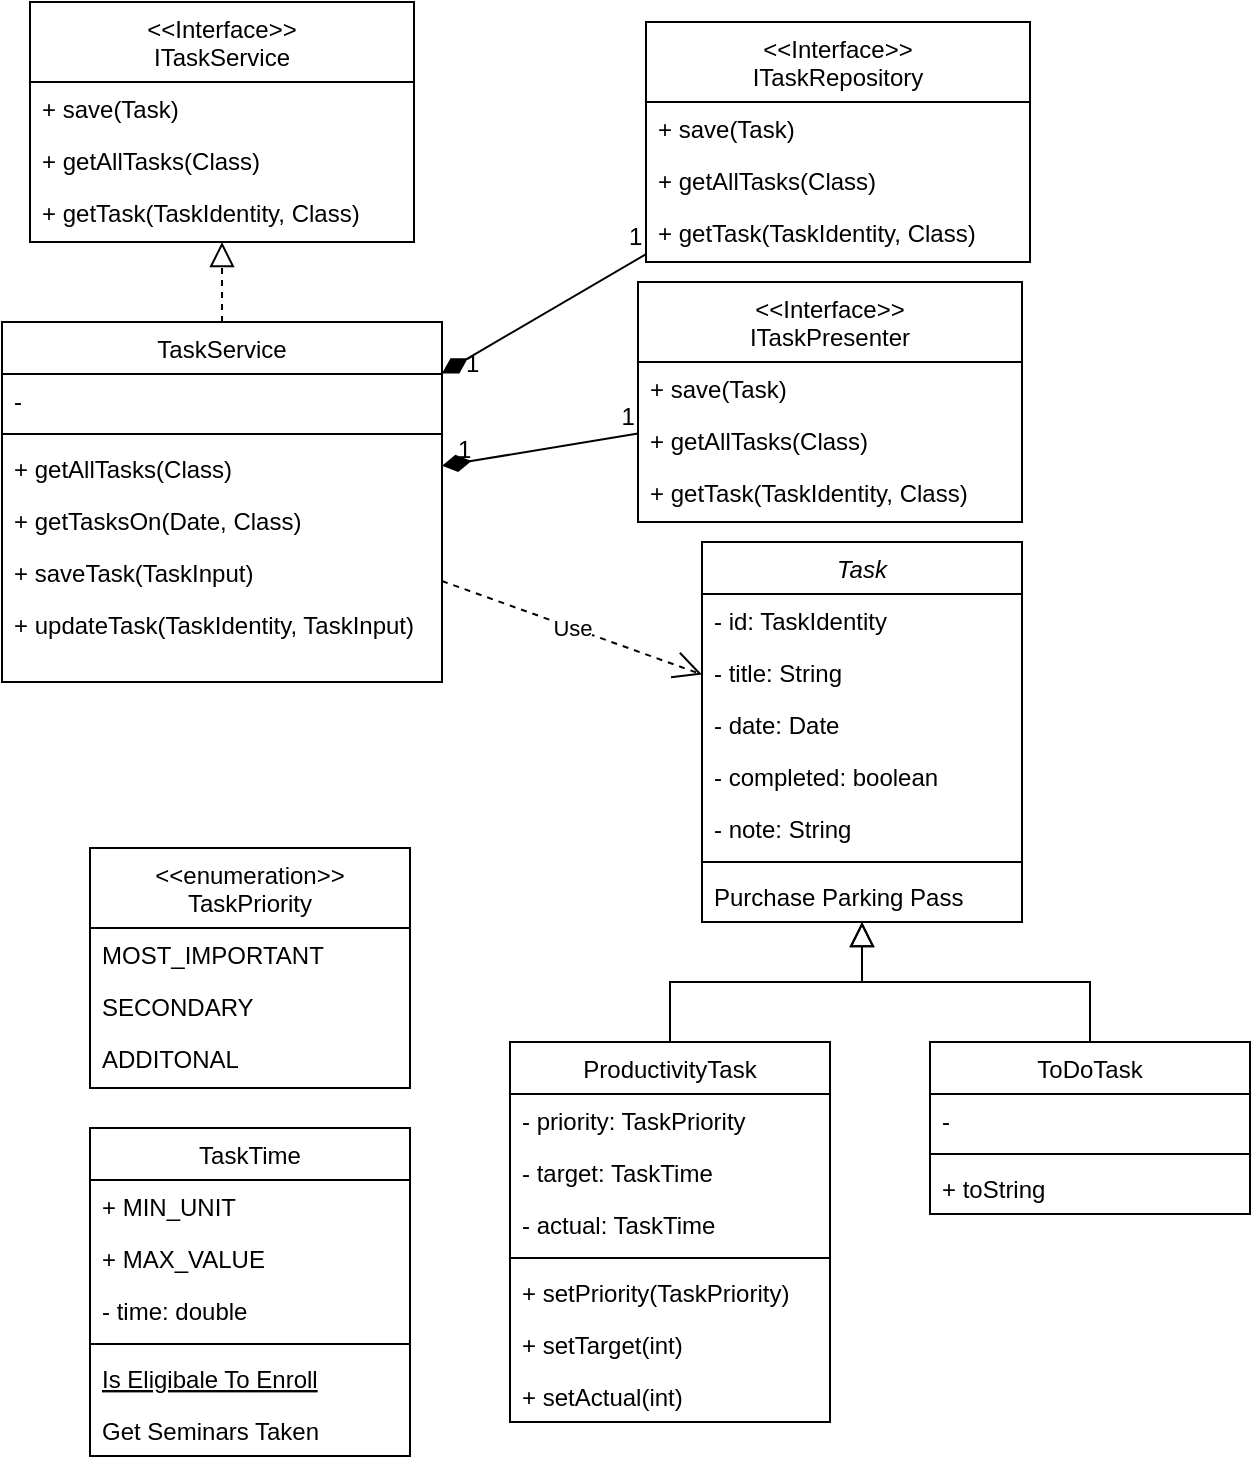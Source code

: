 <mxfile version="13.7.9" type="device"><diagram id="C5RBs43oDa-KdzZeNtuy" name="Page-1"><mxGraphModel dx="1232" dy="857" grid="1" gridSize="10" guides="1" tooltips="1" connect="1" arrows="1" fold="1" page="1" pageScale="1" pageWidth="827" pageHeight="1169" math="0" shadow="0"><root><mxCell id="WIyWlLk6GJQsqaUBKTNV-0"/><mxCell id="WIyWlLk6GJQsqaUBKTNV-1" parent="WIyWlLk6GJQsqaUBKTNV-0"/><mxCell id="zkfFHV4jXpPFQw0GAbJ--12" value="" style="endArrow=block;endSize=10;endFill=0;shadow=0;strokeWidth=1;rounded=0;edgeStyle=elbowEdgeStyle;elbow=vertical;" parent="WIyWlLk6GJQsqaUBKTNV-1" source="zkfFHV4jXpPFQw0GAbJ--6" target="zkfFHV4jXpPFQw0GAbJ--0" edge="1"><mxGeometry width="160" relative="1" as="geometry"><mxPoint x="430" y="343" as="sourcePoint"/><mxPoint x="430" y="343" as="targetPoint"/></mxGeometry></mxCell><mxCell id="zkfFHV4jXpPFQw0GAbJ--16" value="" style="endArrow=block;endSize=10;endFill=0;shadow=0;strokeWidth=1;rounded=0;edgeStyle=elbowEdgeStyle;elbow=vertical;" parent="WIyWlLk6GJQsqaUBKTNV-1" source="zkfFHV4jXpPFQw0GAbJ--13" target="zkfFHV4jXpPFQw0GAbJ--0" edge="1"><mxGeometry width="160" relative="1" as="geometry"><mxPoint x="440" y="513" as="sourcePoint"/><mxPoint x="540" y="411" as="targetPoint"/></mxGeometry></mxCell><mxCell id="Q5MZqeEkJXl0VM_X_bGP-13" value="" style="endArrow=none;shadow=0;strokeWidth=1;rounded=0;endFill=0;elbow=vertical;startArrow=diamondThin;startFill=1;endSize=12;startSize=12;" parent="WIyWlLk6GJQsqaUBKTNV-1" source="FRB1vRBXWRcbG7r9iUdN-0" target="Q5MZqeEkJXl0VM_X_bGP-17" edge="1"><mxGeometry x="0.5" y="41" relative="1" as="geometry"><mxPoint x="262.0" y="260.004" as="sourcePoint"/><mxPoint x="340" y="250" as="targetPoint"/><mxPoint x="-40" y="32" as="offset"/></mxGeometry></mxCell><mxCell id="Q5MZqeEkJXl0VM_X_bGP-14" value="1" style="resizable=0;align=left;verticalAlign=bottom;labelBackgroundColor=none;fontSize=12;" parent="Q5MZqeEkJXl0VM_X_bGP-13" connectable="0" vertex="1"><mxGeometry x="-1" relative="1" as="geometry"><mxPoint x="10" y="4" as="offset"/></mxGeometry></mxCell><mxCell id="Q5MZqeEkJXl0VM_X_bGP-15" value="1" style="resizable=0;align=right;verticalAlign=bottom;labelBackgroundColor=none;fontSize=12;" parent="Q5MZqeEkJXl0VM_X_bGP-13" connectable="0" vertex="1"><mxGeometry x="1" relative="1" as="geometry"><mxPoint x="-0.21" as="offset"/></mxGeometry></mxCell><mxCell id="Q5MZqeEkJXl0VM_X_bGP-50" value="&lt;&lt;Interface&gt;&gt;&#10;ITaskService" style="swimlane;fontStyle=0;align=center;verticalAlign=top;childLayout=stackLayout;horizontal=1;startSize=40;horizontalStack=0;resizeParent=1;resizeLast=0;collapsible=1;marginBottom=0;rounded=0;shadow=0;strokeWidth=1;" parent="WIyWlLk6GJQsqaUBKTNV-1" vertex="1"><mxGeometry x="110" y="10" width="192" height="120" as="geometry"><mxRectangle x="220" y="120" width="160" height="26" as="alternateBounds"/></mxGeometry></mxCell><mxCell id="Q5MZqeEkJXl0VM_X_bGP-51" value="+ save(Task)" style="text;align=left;verticalAlign=top;spacingLeft=4;spacingRight=4;overflow=hidden;rotatable=0;points=[[0,0.5],[1,0.5]];portConstraint=eastwest;rounded=0;shadow=0;html=0;" parent="Q5MZqeEkJXl0VM_X_bGP-50" vertex="1"><mxGeometry y="40" width="192" height="26" as="geometry"/></mxCell><mxCell id="Q5MZqeEkJXl0VM_X_bGP-52" value="+ getAllTasks(Class)" style="text;align=left;verticalAlign=top;spacingLeft=4;spacingRight=4;overflow=hidden;rotatable=0;points=[[0,0.5],[1,0.5]];portConstraint=eastwest;" parent="Q5MZqeEkJXl0VM_X_bGP-50" vertex="1"><mxGeometry y="66" width="192" height="26" as="geometry"/></mxCell><mxCell id="Q5MZqeEkJXl0VM_X_bGP-53" value="+ getTask(TaskIdentity, Class)" style="text;align=left;verticalAlign=top;spacingLeft=4;spacingRight=4;overflow=hidden;rotatable=0;points=[[0,0.5],[1,0.5]];portConstraint=eastwest;rounded=0;shadow=0;html=0;" parent="Q5MZqeEkJXl0VM_X_bGP-50" vertex="1"><mxGeometry y="92" width="192" height="26" as="geometry"/></mxCell><mxCell id="Q5MZqeEkJXl0VM_X_bGP-17" value="&lt;&lt;Interface&gt;&gt;&#10;ITaskRepository" style="swimlane;fontStyle=0;align=center;verticalAlign=top;childLayout=stackLayout;horizontal=1;startSize=40;horizontalStack=0;resizeParent=1;resizeLast=0;collapsible=1;marginBottom=0;rounded=0;shadow=0;strokeWidth=1;" parent="WIyWlLk6GJQsqaUBKTNV-1" vertex="1"><mxGeometry x="418" y="20" width="192" height="120" as="geometry"><mxRectangle x="220" y="120" width="160" height="26" as="alternateBounds"/></mxGeometry></mxCell><mxCell id="Q5MZqeEkJXl0VM_X_bGP-19" value="+ save(Task)" style="text;align=left;verticalAlign=top;spacingLeft=4;spacingRight=4;overflow=hidden;rotatable=0;points=[[0,0.5],[1,0.5]];portConstraint=eastwest;rounded=0;shadow=0;html=0;" parent="Q5MZqeEkJXl0VM_X_bGP-17" vertex="1"><mxGeometry y="40" width="192" height="26" as="geometry"/></mxCell><mxCell id="Q5MZqeEkJXl0VM_X_bGP-31" value="+ getAllTasks(Class)" style="text;align=left;verticalAlign=top;spacingLeft=4;spacingRight=4;overflow=hidden;rotatable=0;points=[[0,0.5],[1,0.5]];portConstraint=eastwest;" parent="Q5MZqeEkJXl0VM_X_bGP-17" vertex="1"><mxGeometry y="66" width="192" height="26" as="geometry"/></mxCell><mxCell id="Q5MZqeEkJXl0VM_X_bGP-20" value="+ getTask(TaskIdentity, Class)" style="text;align=left;verticalAlign=top;spacingLeft=4;spacingRight=4;overflow=hidden;rotatable=0;points=[[0,0.5],[1,0.5]];portConstraint=eastwest;rounded=0;shadow=0;html=0;" parent="Q5MZqeEkJXl0VM_X_bGP-17" vertex="1"><mxGeometry y="92" width="192" height="26" as="geometry"/></mxCell><mxCell id="Q5MZqeEkJXl0VM_X_bGP-56" value="" style="endArrow=none;shadow=0;strokeWidth=1;rounded=0;endFill=0;elbow=vertical;startArrow=diamondThin;startFill=1;endSize=12;startSize=12;" parent="WIyWlLk6GJQsqaUBKTNV-1" source="FRB1vRBXWRcbG7r9iUdN-0" target="Q5MZqeEkJXl0VM_X_bGP-37" edge="1"><mxGeometry x="0.5" y="41" relative="1" as="geometry"><mxPoint x="534" y="140" as="sourcePoint"/><mxPoint x="600" y="140" as="targetPoint"/><mxPoint x="-40" y="32" as="offset"/></mxGeometry></mxCell><mxCell id="Q5MZqeEkJXl0VM_X_bGP-57" value="1" style="resizable=0;align=left;verticalAlign=bottom;labelBackgroundColor=none;fontSize=12;" parent="Q5MZqeEkJXl0VM_X_bGP-56" connectable="0" vertex="1"><mxGeometry x="-1" relative="1" as="geometry"><mxPoint x="6" y="0.64" as="offset"/></mxGeometry></mxCell><mxCell id="Q5MZqeEkJXl0VM_X_bGP-58" value="1" style="resizable=0;align=right;verticalAlign=bottom;labelBackgroundColor=none;fontSize=12;" parent="Q5MZqeEkJXl0VM_X_bGP-56" connectable="0" vertex="1"><mxGeometry x="1" relative="1" as="geometry"><mxPoint x="-0.21" as="offset"/></mxGeometry></mxCell><mxCell id="FRB1vRBXWRcbG7r9iUdN-0" value="TaskService" style="swimlane;fontStyle=0;align=center;verticalAlign=top;childLayout=stackLayout;horizontal=1;startSize=26;horizontalStack=0;resizeParent=1;resizeLast=0;collapsible=1;marginBottom=0;rounded=0;shadow=0;strokeWidth=1;" parent="WIyWlLk6GJQsqaUBKTNV-1" vertex="1"><mxGeometry x="96" y="170" width="220" height="180" as="geometry"><mxRectangle x="220" y="120" width="160" height="26" as="alternateBounds"/></mxGeometry></mxCell><mxCell id="FRB1vRBXWRcbG7r9iUdN-1" value="-" style="text;align=left;verticalAlign=top;spacingLeft=4;spacingRight=4;overflow=hidden;rotatable=0;points=[[0,0.5],[1,0.5]];portConstraint=eastwest;" parent="FRB1vRBXWRcbG7r9iUdN-0" vertex="1"><mxGeometry y="26" width="220" height="26" as="geometry"/></mxCell><mxCell id="FRB1vRBXWRcbG7r9iUdN-4" value="" style="line;html=1;strokeWidth=1;align=left;verticalAlign=middle;spacingTop=-1;spacingLeft=3;spacingRight=3;rotatable=0;labelPosition=right;points=[];portConstraint=eastwest;" parent="FRB1vRBXWRcbG7r9iUdN-0" vertex="1"><mxGeometry y="52" width="220" height="8" as="geometry"/></mxCell><mxCell id="Q5MZqeEkJXl0VM_X_bGP-30" value="+ getAllTasks(Class)" style="text;align=left;verticalAlign=top;spacingLeft=4;spacingRight=4;overflow=hidden;rotatable=0;points=[[0,0.5],[1,0.5]];portConstraint=eastwest;" parent="FRB1vRBXWRcbG7r9iUdN-0" vertex="1"><mxGeometry y="60" width="220" height="26" as="geometry"/></mxCell><mxCell id="Q5MZqeEkJXl0VM_X_bGP-35" value="+ getTasksOn(Date, Class)" style="text;align=left;verticalAlign=top;spacingLeft=4;spacingRight=4;overflow=hidden;rotatable=0;points=[[0,0.5],[1,0.5]];portConstraint=eastwest;" parent="FRB1vRBXWRcbG7r9iUdN-0" vertex="1"><mxGeometry y="86" width="220" height="26" as="geometry"/></mxCell><mxCell id="Q5MZqeEkJXl0VM_X_bGP-36" value="+ saveTask(TaskInput)" style="text;align=left;verticalAlign=top;spacingLeft=4;spacingRight=4;overflow=hidden;rotatable=0;points=[[0,0.5],[1,0.5]];portConstraint=eastwest;" parent="FRB1vRBXWRcbG7r9iUdN-0" vertex="1"><mxGeometry y="112" width="220" height="26" as="geometry"/></mxCell><mxCell id="FRB1vRBXWRcbG7r9iUdN-5" value="+ updateTask(TaskIdentity, TaskInput)" style="text;align=left;verticalAlign=top;spacingLeft=4;spacingRight=4;overflow=hidden;rotatable=0;points=[[0,0.5],[1,0.5]];portConstraint=eastwest;" parent="FRB1vRBXWRcbG7r9iUdN-0" vertex="1"><mxGeometry y="138" width="220" height="26" as="geometry"/></mxCell><mxCell id="Q5MZqeEkJXl0VM_X_bGP-60" value="" style="endArrow=block;dashed=1;endFill=0;endSize=10;html=1;" parent="WIyWlLk6GJQsqaUBKTNV-1" source="FRB1vRBXWRcbG7r9iUdN-0" target="Q5MZqeEkJXl0VM_X_bGP-50" edge="1"><mxGeometry width="160" relative="1" as="geometry"><mxPoint x="280" y="429.66" as="sourcePoint"/><mxPoint x="440" y="429.66" as="targetPoint"/></mxGeometry></mxCell><mxCell id="Q5MZqeEkJXl0VM_X_bGP-37" value="&lt;&lt;Interface&gt;&gt;&#10;ITaskPresenter" style="swimlane;fontStyle=0;align=center;verticalAlign=top;childLayout=stackLayout;horizontal=1;startSize=40;horizontalStack=0;resizeParent=1;resizeLast=0;collapsible=1;marginBottom=0;rounded=0;shadow=0;strokeWidth=1;" parent="WIyWlLk6GJQsqaUBKTNV-1" vertex="1"><mxGeometry x="414" y="150" width="192" height="120" as="geometry"><mxRectangle x="220" y="120" width="160" height="26" as="alternateBounds"/></mxGeometry></mxCell><mxCell id="Q5MZqeEkJXl0VM_X_bGP-38" value="+ save(Task)" style="text;align=left;verticalAlign=top;spacingLeft=4;spacingRight=4;overflow=hidden;rotatable=0;points=[[0,0.5],[1,0.5]];portConstraint=eastwest;rounded=0;shadow=0;html=0;" parent="Q5MZqeEkJXl0VM_X_bGP-37" vertex="1"><mxGeometry y="40" width="192" height="26" as="geometry"/></mxCell><mxCell id="Q5MZqeEkJXl0VM_X_bGP-39" value="+ getAllTasks(Class)" style="text;align=left;verticalAlign=top;spacingLeft=4;spacingRight=4;overflow=hidden;rotatable=0;points=[[0,0.5],[1,0.5]];portConstraint=eastwest;" parent="Q5MZqeEkJXl0VM_X_bGP-37" vertex="1"><mxGeometry y="66" width="192" height="26" as="geometry"/></mxCell><mxCell id="Q5MZqeEkJXl0VM_X_bGP-40" value="+ getTask(TaskIdentity, Class)" style="text;align=left;verticalAlign=top;spacingLeft=4;spacingRight=4;overflow=hidden;rotatable=0;points=[[0,0.5],[1,0.5]];portConstraint=eastwest;rounded=0;shadow=0;html=0;" parent="Q5MZqeEkJXl0VM_X_bGP-37" vertex="1"><mxGeometry y="92" width="192" height="26" as="geometry"/></mxCell><mxCell id="zkfFHV4jXpPFQw0GAbJ--0" value="Task" style="swimlane;fontStyle=2;align=center;verticalAlign=top;childLayout=stackLayout;horizontal=1;startSize=26;horizontalStack=0;resizeParent=1;resizeLast=0;collapsible=1;marginBottom=0;rounded=0;shadow=0;strokeWidth=1;" parent="WIyWlLk6GJQsqaUBKTNV-1" vertex="1"><mxGeometry x="446" y="280" width="160" height="190" as="geometry"><mxRectangle x="220" y="120" width="160" height="26" as="alternateBounds"/></mxGeometry></mxCell><mxCell id="zkfFHV4jXpPFQw0GAbJ--1" value="- id: TaskIdentity" style="text;align=left;verticalAlign=top;spacingLeft=4;spacingRight=4;overflow=hidden;rotatable=0;points=[[0,0.5],[1,0.5]];portConstraint=eastwest;" parent="zkfFHV4jXpPFQw0GAbJ--0" vertex="1"><mxGeometry y="26" width="160" height="26" as="geometry"/></mxCell><mxCell id="zkfFHV4jXpPFQw0GAbJ--3" value="- title: String" style="text;align=left;verticalAlign=top;spacingLeft=4;spacingRight=4;overflow=hidden;rotatable=0;points=[[0,0.5],[1,0.5]];portConstraint=eastwest;rounded=0;shadow=0;html=0;" parent="zkfFHV4jXpPFQw0GAbJ--0" vertex="1"><mxGeometry y="52" width="160" height="26" as="geometry"/></mxCell><mxCell id="zkfFHV4jXpPFQw0GAbJ--2" value="- date: Date" style="text;align=left;verticalAlign=top;spacingLeft=4;spacingRight=4;overflow=hidden;rotatable=0;points=[[0,0.5],[1,0.5]];portConstraint=eastwest;rounded=0;shadow=0;html=0;" parent="zkfFHV4jXpPFQw0GAbJ--0" vertex="1"><mxGeometry y="78" width="160" height="26" as="geometry"/></mxCell><mxCell id="Q5MZqeEkJXl0VM_X_bGP-32" value="- completed: boolean" style="text;align=left;verticalAlign=top;spacingLeft=4;spacingRight=4;overflow=hidden;rotatable=0;points=[[0,0.5],[1,0.5]];portConstraint=eastwest;rounded=0;shadow=0;html=0;" parent="zkfFHV4jXpPFQw0GAbJ--0" vertex="1"><mxGeometry y="104" width="160" height="26" as="geometry"/></mxCell><mxCell id="Q5MZqeEkJXl0VM_X_bGP-8" value="- note: String" style="text;align=left;verticalAlign=top;spacingLeft=4;spacingRight=4;overflow=hidden;rotatable=0;points=[[0,0.5],[1,0.5]];portConstraint=eastwest;rounded=0;shadow=0;html=0;" parent="zkfFHV4jXpPFQw0GAbJ--0" vertex="1"><mxGeometry y="130" width="160" height="26" as="geometry"/></mxCell><mxCell id="zkfFHV4jXpPFQw0GAbJ--4" value="" style="line;html=1;strokeWidth=1;align=left;verticalAlign=middle;spacingTop=-1;spacingLeft=3;spacingRight=3;rotatable=0;labelPosition=right;points=[];portConstraint=eastwest;" parent="zkfFHV4jXpPFQw0GAbJ--0" vertex="1"><mxGeometry y="156" width="160" height="8" as="geometry"/></mxCell><mxCell id="zkfFHV4jXpPFQw0GAbJ--5" value="Purchase Parking Pass" style="text;align=left;verticalAlign=top;spacingLeft=4;spacingRight=4;overflow=hidden;rotatable=0;points=[[0,0.5],[1,0.5]];portConstraint=eastwest;" parent="zkfFHV4jXpPFQw0GAbJ--0" vertex="1"><mxGeometry y="164" width="160" height="26" as="geometry"/></mxCell><mxCell id="zkfFHV4jXpPFQw0GAbJ--13" value="ToDoTask" style="swimlane;fontStyle=0;align=center;verticalAlign=top;childLayout=stackLayout;horizontal=1;startSize=26;horizontalStack=0;resizeParent=1;resizeLast=0;collapsible=1;marginBottom=0;rounded=0;shadow=0;strokeWidth=1;" parent="WIyWlLk6GJQsqaUBKTNV-1" vertex="1"><mxGeometry x="560" y="530" width="160" height="86" as="geometry"><mxRectangle x="340" y="380" width="170" height="26" as="alternateBounds"/></mxGeometry></mxCell><mxCell id="zkfFHV4jXpPFQw0GAbJ--14" value="-" style="text;align=left;verticalAlign=top;spacingLeft=4;spacingRight=4;overflow=hidden;rotatable=0;points=[[0,0.5],[1,0.5]];portConstraint=eastwest;" parent="zkfFHV4jXpPFQw0GAbJ--13" vertex="1"><mxGeometry y="26" width="160" height="26" as="geometry"/></mxCell><mxCell id="zkfFHV4jXpPFQw0GAbJ--15" value="" style="line;html=1;strokeWidth=1;align=left;verticalAlign=middle;spacingTop=-1;spacingLeft=3;spacingRight=3;rotatable=0;labelPosition=right;points=[];portConstraint=eastwest;" parent="zkfFHV4jXpPFQw0GAbJ--13" vertex="1"><mxGeometry y="52" width="160" height="8" as="geometry"/></mxCell><mxCell id="Q5MZqeEkJXl0VM_X_bGP-55" value="+ toString" style="text;align=left;verticalAlign=top;spacingLeft=4;spacingRight=4;overflow=hidden;rotatable=0;points=[[0,0.5],[1,0.5]];portConstraint=eastwest;" parent="zkfFHV4jXpPFQw0GAbJ--13" vertex="1"><mxGeometry y="60" width="160" height="26" as="geometry"/></mxCell><mxCell id="zkfFHV4jXpPFQw0GAbJ--6" value="ProductivityTask" style="swimlane;fontStyle=0;align=center;verticalAlign=top;childLayout=stackLayout;horizontal=1;startSize=26;horizontalStack=0;resizeParent=1;resizeLast=0;collapsible=1;marginBottom=0;rounded=0;shadow=0;strokeWidth=1;" parent="WIyWlLk6GJQsqaUBKTNV-1" vertex="1"><mxGeometry x="350" y="530" width="160" height="190" as="geometry"><mxRectangle x="130" y="380" width="160" height="26" as="alternateBounds"/></mxGeometry></mxCell><mxCell id="zkfFHV4jXpPFQw0GAbJ--7" value="- priority: TaskPriority" style="text;align=left;verticalAlign=top;spacingLeft=4;spacingRight=4;overflow=hidden;rotatable=0;points=[[0,0.5],[1,0.5]];portConstraint=eastwest;" parent="zkfFHV4jXpPFQw0GAbJ--6" vertex="1"><mxGeometry y="26" width="160" height="26" as="geometry"/></mxCell><mxCell id="Q5MZqeEkJXl0VM_X_bGP-33" value="- target: TaskTime" style="text;align=left;verticalAlign=top;spacingLeft=4;spacingRight=4;overflow=hidden;rotatable=0;points=[[0,0.5],[1,0.5]];portConstraint=eastwest;rounded=0;shadow=0;html=0;" parent="zkfFHV4jXpPFQw0GAbJ--6" vertex="1"><mxGeometry y="52" width="160" height="26" as="geometry"/></mxCell><mxCell id="zkfFHV4jXpPFQw0GAbJ--8" value="- actual: TaskTime" style="text;align=left;verticalAlign=top;spacingLeft=4;spacingRight=4;overflow=hidden;rotatable=0;points=[[0,0.5],[1,0.5]];portConstraint=eastwest;rounded=0;shadow=0;html=0;" parent="zkfFHV4jXpPFQw0GAbJ--6" vertex="1"><mxGeometry y="78" width="160" height="26" as="geometry"/></mxCell><mxCell id="zkfFHV4jXpPFQw0GAbJ--9" value="" style="line;html=1;strokeWidth=1;align=left;verticalAlign=middle;spacingTop=-1;spacingLeft=3;spacingRight=3;rotatable=0;labelPosition=right;points=[];portConstraint=eastwest;" parent="zkfFHV4jXpPFQw0GAbJ--6" vertex="1"><mxGeometry y="104" width="160" height="8" as="geometry"/></mxCell><mxCell id="Q5MZqeEkJXl0VM_X_bGP-34" value="+ setPriority(TaskPriority)" style="text;align=left;verticalAlign=top;spacingLeft=4;spacingRight=4;overflow=hidden;rotatable=0;points=[[0,0.5],[1,0.5]];portConstraint=eastwest;" parent="zkfFHV4jXpPFQw0GAbJ--6" vertex="1"><mxGeometry y="112" width="160" height="26" as="geometry"/></mxCell><mxCell id="zkfFHV4jXpPFQw0GAbJ--10" value="+ setTarget(int)" style="text;align=left;verticalAlign=top;spacingLeft=4;spacingRight=4;overflow=hidden;rotatable=0;points=[[0,0.5],[1,0.5]];portConstraint=eastwest;fontStyle=0" parent="zkfFHV4jXpPFQw0GAbJ--6" vertex="1"><mxGeometry y="138" width="160" height="26" as="geometry"/></mxCell><mxCell id="zkfFHV4jXpPFQw0GAbJ--11" value="+ setActual(int)" style="text;align=left;verticalAlign=top;spacingLeft=4;spacingRight=4;overflow=hidden;rotatable=0;points=[[0,0.5],[1,0.5]];portConstraint=eastwest;" parent="zkfFHV4jXpPFQw0GAbJ--6" vertex="1"><mxGeometry y="164" width="160" height="26" as="geometry"/></mxCell><mxCell id="Q5MZqeEkJXl0VM_X_bGP-62" value="Use" style="endArrow=open;endSize=12;dashed=1;html=1;" parent="WIyWlLk6GJQsqaUBKTNV-1" source="FRB1vRBXWRcbG7r9iUdN-0" target="zkfFHV4jXpPFQw0GAbJ--0" edge="1"><mxGeometry width="160" relative="1" as="geometry"><mxPoint x="333" y="330" as="sourcePoint"/><mxPoint x="493" y="330" as="targetPoint"/></mxGeometry></mxCell><mxCell id="FRB1vRBXWRcbG7r9iUdN-6" value="&lt;&lt;enumeration&gt;&gt;&#10;TaskPriority" style="swimlane;fontStyle=0;align=center;verticalAlign=top;childLayout=stackLayout;horizontal=1;startSize=40;horizontalStack=0;resizeParent=1;resizeLast=0;collapsible=1;marginBottom=0;rounded=0;shadow=0;strokeWidth=1;" parent="WIyWlLk6GJQsqaUBKTNV-1" vertex="1"><mxGeometry x="140" y="433" width="160" height="120" as="geometry"><mxRectangle x="220" y="120" width="160" height="26" as="alternateBounds"/></mxGeometry></mxCell><mxCell id="FRB1vRBXWRcbG7r9iUdN-8" value="MOST_IMPORTANT" style="text;align=left;verticalAlign=top;spacingLeft=4;spacingRight=4;overflow=hidden;rotatable=0;points=[[0,0.5],[1,0.5]];portConstraint=eastwest;rounded=0;shadow=0;html=0;" parent="FRB1vRBXWRcbG7r9iUdN-6" vertex="1"><mxGeometry y="40" width="160" height="26" as="geometry"/></mxCell><mxCell id="FRB1vRBXWRcbG7r9iUdN-9" value="SECONDARY" style="text;align=left;verticalAlign=top;spacingLeft=4;spacingRight=4;overflow=hidden;rotatable=0;points=[[0,0.5],[1,0.5]];portConstraint=eastwest;rounded=0;shadow=0;html=0;" parent="FRB1vRBXWRcbG7r9iUdN-6" vertex="1"><mxGeometry y="66" width="160" height="26" as="geometry"/></mxCell><mxCell id="Q5MZqeEkJXl0VM_X_bGP-1" value="ADDITONAL" style="text;align=left;verticalAlign=top;spacingLeft=4;spacingRight=4;overflow=hidden;rotatable=0;points=[[0,0.5],[1,0.5]];portConstraint=eastwest;rounded=0;shadow=0;html=0;" parent="FRB1vRBXWRcbG7r9iUdN-6" vertex="1"><mxGeometry y="92" width="160" height="26" as="geometry"/></mxCell><mxCell id="Q5MZqeEkJXl0VM_X_bGP-2" value="TaskTime" style="swimlane;fontStyle=0;align=center;verticalAlign=top;childLayout=stackLayout;horizontal=1;startSize=26;horizontalStack=0;resizeParent=1;resizeLast=0;collapsible=1;marginBottom=0;rounded=0;shadow=0;strokeWidth=1;" parent="WIyWlLk6GJQsqaUBKTNV-1" vertex="1"><mxGeometry x="140" y="573" width="160" height="164" as="geometry"><mxRectangle x="130" y="380" width="160" height="26" as="alternateBounds"/></mxGeometry></mxCell><mxCell id="Q5MZqeEkJXl0VM_X_bGP-3" value="+ MIN_UNIT" style="text;align=left;verticalAlign=top;spacingLeft=4;spacingRight=4;overflow=hidden;rotatable=0;points=[[0,0.5],[1,0.5]];portConstraint=eastwest;" parent="Q5MZqeEkJXl0VM_X_bGP-2" vertex="1"><mxGeometry y="26" width="160" height="26" as="geometry"/></mxCell><mxCell id="Q5MZqeEkJXl0VM_X_bGP-54" value="+ MAX_VALUE" style="text;align=left;verticalAlign=top;spacingLeft=4;spacingRight=4;overflow=hidden;rotatable=0;points=[[0,0.5],[1,0.5]];portConstraint=eastwest;" parent="Q5MZqeEkJXl0VM_X_bGP-2" vertex="1"><mxGeometry y="52" width="160" height="26" as="geometry"/></mxCell><mxCell id="Q5MZqeEkJXl0VM_X_bGP-4" value="- time: double" style="text;align=left;verticalAlign=top;spacingLeft=4;spacingRight=4;overflow=hidden;rotatable=0;points=[[0,0.5],[1,0.5]];portConstraint=eastwest;rounded=0;shadow=0;html=0;" parent="Q5MZqeEkJXl0VM_X_bGP-2" vertex="1"><mxGeometry y="78" width="160" height="26" as="geometry"/></mxCell><mxCell id="Q5MZqeEkJXl0VM_X_bGP-5" value="" style="line;html=1;strokeWidth=1;align=left;verticalAlign=middle;spacingTop=-1;spacingLeft=3;spacingRight=3;rotatable=0;labelPosition=right;points=[];portConstraint=eastwest;" parent="Q5MZqeEkJXl0VM_X_bGP-2" vertex="1"><mxGeometry y="104" width="160" height="8" as="geometry"/></mxCell><mxCell id="Q5MZqeEkJXl0VM_X_bGP-6" value="Is Eligibale To Enroll" style="text;align=left;verticalAlign=top;spacingLeft=4;spacingRight=4;overflow=hidden;rotatable=0;points=[[0,0.5],[1,0.5]];portConstraint=eastwest;fontStyle=4" parent="Q5MZqeEkJXl0VM_X_bGP-2" vertex="1"><mxGeometry y="112" width="160" height="26" as="geometry"/></mxCell><mxCell id="Q5MZqeEkJXl0VM_X_bGP-7" value="Get Seminars Taken" style="text;align=left;verticalAlign=top;spacingLeft=4;spacingRight=4;overflow=hidden;rotatable=0;points=[[0,0.5],[1,0.5]];portConstraint=eastwest;" parent="Q5MZqeEkJXl0VM_X_bGP-2" vertex="1"><mxGeometry y="138" width="160" height="26" as="geometry"/></mxCell></root></mxGraphModel></diagram></mxfile>